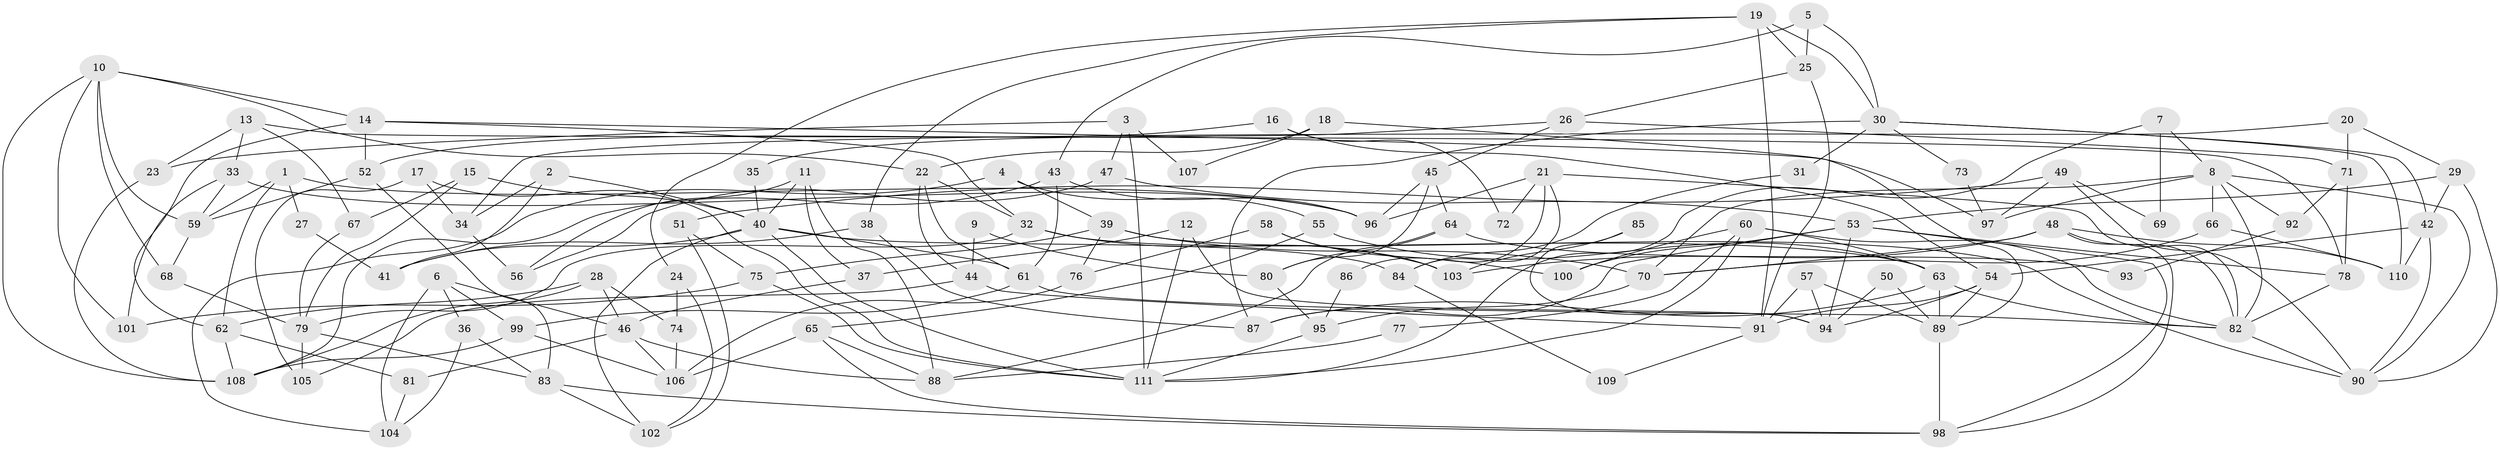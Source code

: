 // coarse degree distribution, {4: 0.21212121212121213, 2: 0.18181818181818182, 7: 0.09090909090909091, 3: 0.09090909090909091, 10: 0.06060606060606061, 5: 0.06060606060606061, 8: 0.09090909090909091, 6: 0.15151515151515152, 12: 0.06060606060606061}
// Generated by graph-tools (version 1.1) at 2025/55/03/04/25 21:55:28]
// undirected, 111 vertices, 222 edges
graph export_dot {
graph [start="1"]
  node [color=gray90,style=filled];
  1;
  2;
  3;
  4;
  5;
  6;
  7;
  8;
  9;
  10;
  11;
  12;
  13;
  14;
  15;
  16;
  17;
  18;
  19;
  20;
  21;
  22;
  23;
  24;
  25;
  26;
  27;
  28;
  29;
  30;
  31;
  32;
  33;
  34;
  35;
  36;
  37;
  38;
  39;
  40;
  41;
  42;
  43;
  44;
  45;
  46;
  47;
  48;
  49;
  50;
  51;
  52;
  53;
  54;
  55;
  56;
  57;
  58;
  59;
  60;
  61;
  62;
  63;
  64;
  65;
  66;
  67;
  68;
  69;
  70;
  71;
  72;
  73;
  74;
  75;
  76;
  77;
  78;
  79;
  80;
  81;
  82;
  83;
  84;
  85;
  86;
  87;
  88;
  89;
  90;
  91;
  92;
  93;
  94;
  95;
  96;
  97;
  98;
  99;
  100;
  101;
  102;
  103;
  104;
  105;
  106;
  107;
  108;
  109;
  110;
  111;
  1 -- 62;
  1 -- 59;
  1 -- 27;
  1 -- 96;
  2 -- 41;
  2 -- 40;
  2 -- 34;
  3 -- 23;
  3 -- 111;
  3 -- 47;
  3 -- 107;
  4 -- 39;
  4 -- 55;
  4 -- 104;
  5 -- 25;
  5 -- 43;
  5 -- 30;
  6 -- 99;
  6 -- 104;
  6 -- 36;
  6 -- 46;
  7 -- 8;
  7 -- 111;
  7 -- 69;
  8 -- 90;
  8 -- 82;
  8 -- 66;
  8 -- 70;
  8 -- 92;
  8 -- 97;
  9 -- 80;
  9 -- 44;
  10 -- 14;
  10 -- 59;
  10 -- 22;
  10 -- 68;
  10 -- 101;
  10 -- 108;
  11 -- 37;
  11 -- 88;
  11 -- 40;
  11 -- 56;
  12 -- 94;
  12 -- 111;
  12 -- 37;
  13 -- 67;
  13 -- 78;
  13 -- 23;
  13 -- 33;
  14 -- 62;
  14 -- 32;
  14 -- 52;
  14 -- 97;
  15 -- 40;
  15 -- 79;
  15 -- 67;
  16 -- 54;
  16 -- 52;
  16 -- 72;
  17 -- 105;
  17 -- 111;
  17 -- 34;
  18 -- 89;
  18 -- 22;
  18 -- 107;
  19 -- 91;
  19 -- 30;
  19 -- 24;
  19 -- 25;
  19 -- 38;
  20 -- 34;
  20 -- 29;
  20 -- 71;
  21 -- 96;
  21 -- 82;
  21 -- 72;
  21 -- 84;
  21 -- 86;
  22 -- 61;
  22 -- 32;
  22 -- 44;
  23 -- 108;
  24 -- 102;
  24 -- 74;
  25 -- 91;
  25 -- 26;
  26 -- 71;
  26 -- 35;
  26 -- 45;
  27 -- 41;
  28 -- 62;
  28 -- 108;
  28 -- 46;
  28 -- 74;
  29 -- 90;
  29 -- 53;
  29 -- 42;
  30 -- 110;
  30 -- 31;
  30 -- 42;
  30 -- 73;
  30 -- 87;
  31 -- 84;
  32 -- 79;
  32 -- 63;
  32 -- 103;
  33 -- 101;
  33 -- 59;
  33 -- 96;
  34 -- 56;
  35 -- 40;
  36 -- 83;
  36 -- 104;
  37 -- 46;
  38 -- 87;
  38 -- 41;
  39 -- 70;
  39 -- 90;
  39 -- 75;
  39 -- 76;
  40 -- 61;
  40 -- 41;
  40 -- 84;
  40 -- 102;
  40 -- 111;
  42 -- 54;
  42 -- 90;
  42 -- 110;
  43 -- 108;
  43 -- 96;
  43 -- 61;
  44 -- 91;
  44 -- 105;
  45 -- 96;
  45 -- 64;
  45 -- 80;
  46 -- 81;
  46 -- 88;
  46 -- 106;
  47 -- 56;
  47 -- 53;
  48 -- 82;
  48 -- 110;
  48 -- 70;
  48 -- 98;
  48 -- 103;
  49 -- 90;
  49 -- 97;
  49 -- 51;
  49 -- 69;
  50 -- 94;
  50 -- 89;
  51 -- 75;
  51 -- 102;
  52 -- 83;
  52 -- 59;
  53 -- 100;
  53 -- 78;
  53 -- 87;
  53 -- 94;
  53 -- 98;
  54 -- 89;
  54 -- 91;
  54 -- 94;
  55 -- 65;
  55 -- 63;
  57 -- 94;
  57 -- 89;
  57 -- 91;
  58 -- 76;
  58 -- 103;
  58 -- 100;
  59 -- 68;
  60 -- 111;
  60 -- 63;
  60 -- 77;
  60 -- 82;
  60 -- 100;
  61 -- 82;
  61 -- 99;
  62 -- 81;
  62 -- 108;
  63 -- 87;
  63 -- 82;
  63 -- 89;
  64 -- 88;
  64 -- 80;
  64 -- 93;
  65 -- 98;
  65 -- 106;
  65 -- 88;
  66 -- 70;
  66 -- 110;
  67 -- 79;
  68 -- 79;
  70 -- 95;
  71 -- 78;
  71 -- 92;
  73 -- 97;
  74 -- 106;
  75 -- 111;
  75 -- 101;
  76 -- 106;
  77 -- 88;
  78 -- 82;
  79 -- 83;
  79 -- 105;
  80 -- 95;
  81 -- 104;
  82 -- 90;
  83 -- 98;
  83 -- 102;
  84 -- 109;
  85 -- 94;
  85 -- 103;
  86 -- 95;
  89 -- 98;
  91 -- 109;
  92 -- 93;
  95 -- 111;
  99 -- 106;
  99 -- 108;
}
